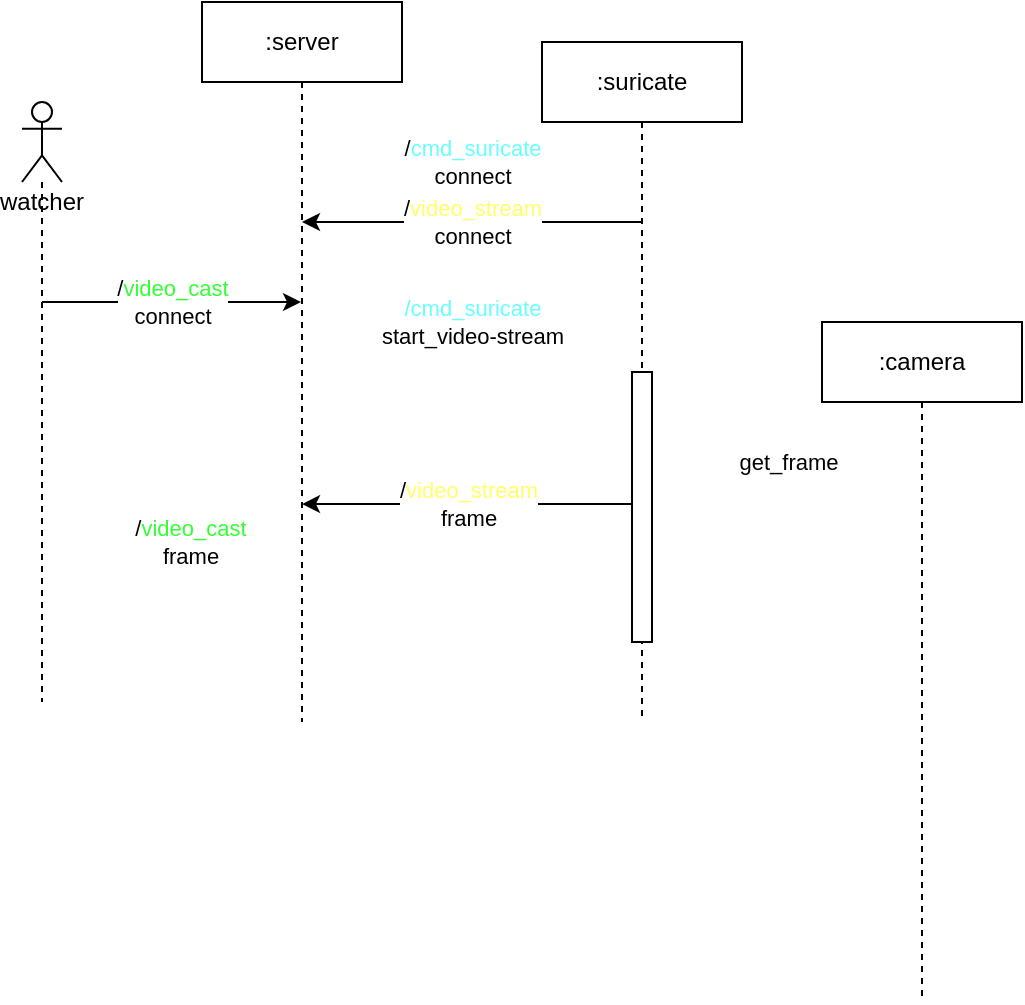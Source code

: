 <mxfile>
    <diagram id="VQlt6WEOxXu27HQ9L5Rw" name="Page-1">
        <mxGraphModel dx="1046" dy="501" grid="1" gridSize="10" guides="1" tooltips="1" connect="1" arrows="1" fold="1" page="1" pageScale="1" pageWidth="827" pageHeight="1169" math="0" shadow="0">
            <root>
                <mxCell id="0"/>
                <mxCell id="1" parent="0"/>
                <mxCell id="8" value="&lt;font color=&quot;#66ffff&quot;&gt;/cmd_suricate&lt;br&gt;&lt;/font&gt;start_video-stream" style="rounded=0;orthogonalLoop=1;jettySize=auto;html=1;strokeColor=#FFFFFF;" edge="1" parent="1" source="2" target="3">
                    <mxGeometry relative="1" as="geometry">
                        <mxPoint x="320" y="220" as="targetPoint"/>
                        <Array as="points">
                            <mxPoint x="200" y="180"/>
                        </Array>
                    </mxGeometry>
                </mxCell>
                <mxCell id="14" style="edgeStyle=none;rounded=0;orthogonalLoop=1;jettySize=auto;html=1;strokeColor=#FFFFFF;" edge="1" parent="1" source="2" target="10">
                    <mxGeometry relative="1" as="geometry">
                        <Array as="points">
                            <mxPoint x="90" y="290"/>
                        </Array>
                    </mxGeometry>
                </mxCell>
                <mxCell id="18" value="/&lt;font color=&quot;#33ff33&quot;&gt;video_cast&lt;/font&gt;&lt;br&gt;frame" style="edgeLabel;html=1;align=center;verticalAlign=middle;resizable=0;points=[];" vertex="1" connectable="0" parent="14">
                    <mxGeometry x="-0.139" relative="1" as="geometry">
                        <mxPoint as="offset"/>
                    </mxGeometry>
                </mxCell>
                <mxCell id="2" value=":server" style="shape=umlLifeline;perimeter=lifelinePerimeter;whiteSpace=wrap;html=1;container=1;collapsible=0;recursiveResize=0;outlineConnect=0;" vertex="1" parent="1">
                    <mxGeometry x="130" y="20" width="100" height="360" as="geometry"/>
                </mxCell>
                <mxCell id="5" value="/&lt;font color=&quot;#ffff66&quot;&gt;video_stream&lt;/font&gt;&lt;br&gt;connect" style="edgeStyle=orthogonalEdgeStyle;rounded=0;orthogonalLoop=1;jettySize=auto;html=1;" edge="1" parent="1" source="3" target="2">
                    <mxGeometry relative="1" as="geometry">
                        <Array as="points">
                            <mxPoint x="240" y="130"/>
                            <mxPoint x="240" y="130"/>
                        </Array>
                    </mxGeometry>
                </mxCell>
                <mxCell id="13" value="/&lt;font color=&quot;#66ffff&quot;&gt;cmd_suricate&lt;/font&gt;&lt;br&gt;connect" style="edgeStyle=none;rounded=0;orthogonalLoop=1;jettySize=auto;html=1;strokeColor=#FFFFFF;" edge="1" parent="1" source="3" target="2">
                    <mxGeometry relative="1" as="geometry">
                        <Array as="points">
                            <mxPoint x="230" y="100"/>
                        </Array>
                    </mxGeometry>
                </mxCell>
                <mxCell id="16" value="" style="edgeStyle=none;rounded=0;orthogonalLoop=1;jettySize=auto;html=1;entryX=-0.074;entryY=0.039;entryDx=0;entryDy=0;entryPerimeter=0;strokeColor=#FFFFFF;" edge="1" parent="1" source="3" target="15">
                    <mxGeometry relative="1" as="geometry"/>
                </mxCell>
                <mxCell id="3" value=":suricate" style="shape=umlLifeline;perimeter=lifelinePerimeter;whiteSpace=wrap;html=1;container=1;collapsible=0;recursiveResize=0;outlineConnect=0;" vertex="1" parent="1">
                    <mxGeometry x="300" y="40" width="100" height="340" as="geometry"/>
                </mxCell>
                <mxCell id="9" value="/&lt;font color=&quot;#ffff66&quot;&gt;video_stream&lt;/font&gt;&lt;br&gt;frame" style="rounded=0;orthogonalLoop=1;jettySize=auto;html=1;exitX=0.1;exitY=0.489;exitDx=0;exitDy=0;exitPerimeter=0;" edge="1" parent="1" source="6" target="2">
                    <mxGeometry relative="1" as="geometry"/>
                </mxCell>
                <mxCell id="17" value="get_frame" style="edgeStyle=none;rounded=0;orthogonalLoop=1;jettySize=auto;html=1;strokeColor=#FFFFFF;" edge="1" parent="1" source="6" target="15">
                    <mxGeometry relative="1" as="geometry">
                        <Array as="points">
                            <mxPoint x="410" y="250"/>
                        </Array>
                    </mxGeometry>
                </mxCell>
                <mxCell id="6" value="" style="html=1;points=[];perimeter=orthogonalPerimeter;" vertex="1" parent="1">
                    <mxGeometry x="345" y="205" width="10" height="135" as="geometry"/>
                </mxCell>
                <mxCell id="11" value="/&lt;font color=&quot;#33ff33&quot;&gt;video_cast&lt;/font&gt;&lt;br&gt;connect" style="edgeStyle=none;rounded=0;orthogonalLoop=1;jettySize=auto;html=1;" edge="1" parent="1" source="10" target="2">
                    <mxGeometry relative="1" as="geometry">
                        <Array as="points">
                            <mxPoint x="90" y="170"/>
                        </Array>
                    </mxGeometry>
                </mxCell>
                <mxCell id="10" value="watcher" style="shape=umlLifeline;participant=umlActor;perimeter=lifelinePerimeter;whiteSpace=wrap;html=1;container=1;collapsible=0;recursiveResize=0;verticalAlign=top;spacingTop=36;outlineConnect=0;" vertex="1" parent="1">
                    <mxGeometry x="40" y="70" width="20" height="300" as="geometry"/>
                </mxCell>
                <mxCell id="15" value=":camera" style="shape=umlLifeline;perimeter=lifelinePerimeter;whiteSpace=wrap;html=1;container=1;collapsible=0;recursiveResize=0;outlineConnect=0;" vertex="1" parent="1">
                    <mxGeometry x="440" y="180" width="100" height="340" as="geometry"/>
                </mxCell>
            </root>
        </mxGraphModel>
    </diagram>
</mxfile>